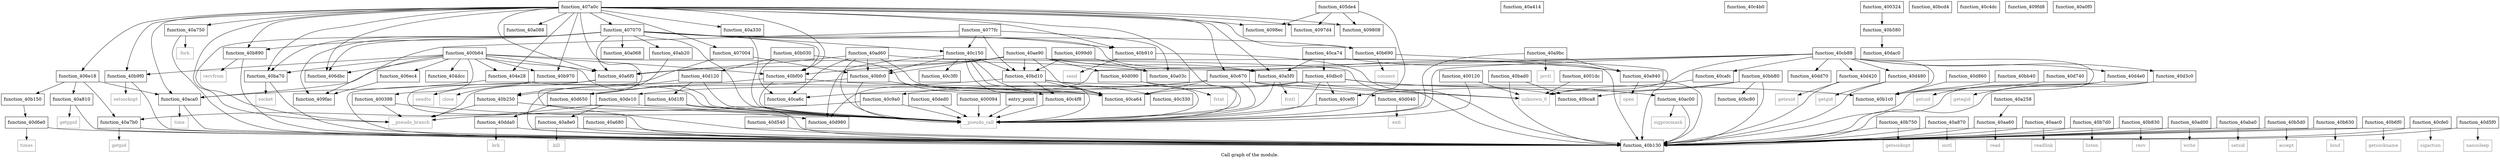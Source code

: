 digraph "Call graph of the module." {
  label="Call graph of the module.";
  node [shape=record];

  Node_function_40a6f0 [label="{function_40a6f0}"];
  Node_function_40a750 [label="{function_40a750}"];
  Node_function_40c3f0 [label="{function_40c3f0}"];
  Node_function_40b970 [label="{function_40b970}"];
  Node_function_40ac00 [label="{function_40ac00}"];
  Node_function_40b750 [label="{function_40b750}"];
  Node_function_40a7b0 [label="{function_40a7b0}"];
  Node_function_40a810 [label="{function_40a810}"];
  Node_function_40b130 [label="{function_40b130}"];
  Node_function_40a870 [label="{function_40a870}"];
  Node_function_40c150 [label="{function_40c150}"];
  Node_function_40a8e0 [label="{function_40a8e0}"];
  Node_function_40a940 [label="{function_40a940}"];
  Node_function_40a9bc [label="{function_40a9bc}"];
  Node_function_40aa60 [label="{function_40aa60}"];
  Node_function_40bd10 [label="{function_40bd10}"];
  Node_function_40aac0 [label="{function_40aac0}"];
  Node_function_40a414 [label="{function_40a414}"];
  Node_function_40a680 [label="{function_40a680}"];
  Node_function_40b030 [label="{function_40b030}"];
  Node_function_40a5f0 [label="{function_40a5f0}"];
  Node_function_40b150 [label="{function_40b150}"];
  Node_function_40b1c0 [label="{function_40b1c0}"];
  Node_function_40aca0 [label="{function_40aca0}"];
  Node_function_40ab20 [label="{function_40ab20}"];
  Node_function_40b7d0 [label="{function_40b7d0}"];
  Node_function_40b830 [label="{function_40b830}"];
  Node_function_40b9f0 [label="{function_40b9f0}"];
  Node_function_40c4b0 [label="{function_40c4b0}"];
  Node_function_40b250 [label="{function_40b250}"];
  Node_function_40ad00 [label="{function_40ad00}"];
  Node_function_40aba0 [label="{function_40aba0}"];
  Node_function_40b890 [label="{function_40b890}"];
  Node_function_40b580 [label="{function_40b580}"];
  Node_function_40ba70 [label="{function_40ba70}"];
  Node_function_40ad60 [label="{function_40ad60}"];
  Node_function_40bf00 [label="{function_40bf00}"];
  Node_function_40b910 [label="{function_40b910}"];
  Node_function_40ae90 [label="{function_40ae90}"];
  Node_function_40bad0 [label="{function_40bad0}"];
  Node_function_40b5d0 [label="{function_40b5d0}"];
  Node_function_40bb40 [label="{function_40bb40}"];
  Node_function_40bb80 [label="{function_40bb80}"];
  Node_function_40b630 [label="{function_40b630}"];
  Node_function_40bc80 [label="{function_40bc80}"];
  Node_function_40c330 [label="{function_40c330}"];
  Node_function_40b690 [label="{function_40b690}"];
  Node_function_40bca8 [label="{function_40bca8}"];
  Node_function_40bcd4 [label="{function_40bcd4}"];
  Node_function_40b6f0 [label="{function_40b6f0}"];
  Node_function_40cafc [label="{function_40cafc}"];
  Node_function_40cb88 [label="{function_40cb88}"];
  Node_function_40cef0 [label="{function_40cef0}"];
  Node_function_40c9a0 [label="{function_40c9a0}"];
  Node_function_40ca64 [label="{function_40ca64}"];
  Node_function_40ca6c [label="{function_40ca6c}"];
  Node_function_40ca74 [label="{function_40ca74}"];
  Node_function_40bfc0 [label="{function_40bfc0}"];
  Node_function_40c4dc [label="{function_40c4dc}"];
  Node_function_40c4f8 [label="{function_40c4f8}"];
  Node_function_40c670 [label="{function_40c670}"];
  Node_getuid [color="gray50", fontcolor="gray50", label="{getuid}"];
  Node_nanosleep [color="gray50", fontcolor="gray50", label="{nanosleep}"];
  Node_times [color="gray50", fontcolor="gray50", label="{times}"];
  Node_brk [color="gray50", fontcolor="gray50", label="{brk}"];
  Node_function_40cfe0 [label="{function_40cfe0}"];
  Node_function_40d040 [label="{function_40d040}"];
  Node_function_40d090 [label="{function_40d090}"];
  Node_function_40d120 [label="{function_40d120}"];
  Node_function_40d1f0 [label="{function_40d1f0}"];
  Node_function_40d3c0 [label="{function_40d3c0}"];
  Node_function_40d420 [label="{function_40d420}"];
  Node_function_40d480 [label="{function_40d480}"];
  Node_function_40d4e0 [label="{function_40d4e0}"];
  Node_function_40d540 [label="{function_40d540}"];
  Node_function_40d5f0 [label="{function_40d5f0}"];
  Node_function_40d650 [label="{function_40d650}"];
  Node_function_40d6e0 [label="{function_40d6e0}"];
  Node_function_40d740 [label="{function_40d740}"];
  Node_function_40d860 [label="{function_40d860}"];
  Node_function_40d980 [label="{function_40d980}"];
  Node_function_40dac0 [label="{function_40dac0}"];
  Node_function_40dbc0 [label="{function_40dbc0}"];
  Node_function_40dd70 [label="{function_40dd70}"];
  Node_function_40dda0 [label="{function_40dda0}"];
  Node_function_40de10 [label="{function_40de10}"];
  Node_function_40ded0 [label="{function_40ded0}"];
  Node_unknown_0 [color="gray50", fontcolor="gray50", label="{unknown_0}"];
  Node_fcntl [color="gray50", fontcolor="gray50", label="{fcntl}"];
  Node_close [color="gray50", fontcolor="gray50", label="{close}"];
  Node_fork [color="gray50", fontcolor="gray50", label="{fork}"];
  Node_getpid [color="gray50", fontcolor="gray50", label="{getpid}"];
  Node_getppid [color="gray50", fontcolor="gray50", label="{getppid}"];
  Node_ioctl [color="gray50", fontcolor="gray50", label="{ioctl}"];
  Node_kill [color="gray50", fontcolor="gray50", label="{kill}"];
  Node_open [color="gray50", fontcolor="gray50", label="{open}"];
  Node_prctl [color="gray50", fontcolor="gray50", label="{prctl}"];
  Node_read [color="gray50", fontcolor="gray50", label="{read}"];
  Node_readlink [color="gray50", fontcolor="gray50", label="{readlink}"];
  Node_setsid [color="gray50", fontcolor="gray50", label="{setsid}"];
  Node_sigprocmask [color="gray50", fontcolor="gray50", label="{sigprocmask}"];
  Node_time [color="gray50", fontcolor="gray50", label="{time}"];
  Node_write [color="gray50", fontcolor="gray50", label="{write}"];
  Node_accept [color="gray50", fontcolor="gray50", label="{accept}"];
  Node_bind [color="gray50", fontcolor="gray50", label="{bind}"];
  Node_connect [color="gray50", fontcolor="gray50", label="{connect}"];
  Node_getsockname [color="gray50", fontcolor="gray50", label="{getsockname}"];
  Node_getsockopt [color="gray50", fontcolor="gray50", label="{getsockopt}"];
  Node_listen [color="gray50", fontcolor="gray50", label="{listen}"];
  Node_recv [color="gray50", fontcolor="gray50", label="{recv}"];
  Node_recvfrom [color="gray50", fontcolor="gray50", label="{recvfrom}"];
  Node_send [color="gray50", fontcolor="gray50", label="{send}"];
  Node_sendto [color="gray50", fontcolor="gray50", label="{sendto}"];
  Node_setsockopt [color="gray50", fontcolor="gray50", label="{setsockopt}"];
  Node_socket [color="gray50", fontcolor="gray50", label="{socket}"];
  Node_sigaction [color="gray50", fontcolor="gray50", label="{sigaction}"];
  Node_exit [color="gray50", fontcolor="gray50", label="{exit}"];
  Node_fstat [color="gray50", fontcolor="gray50", label="{fstat}"];
  Node_getegid [color="gray50", fontcolor="gray50", label="{getegid}"];
  Node_geteuid [color="gray50", fontcolor="gray50", label="{geteuid}"];
  Node_getgid [color="gray50", fontcolor="gray50", label="{getgid}"];
  Node___pseudo_call [color="gray50", fontcolor="gray50", label="{__pseudo_call}"];
  Node___pseudo_branch [color="gray50", fontcolor="gray50", label="{__pseudo_branch}"];
  Node_function_400094 [label="{function_400094}"];
  Node_function_400120 [label="{function_400120}"];
  Node_function_4001dc [label="{function_4001dc}"];
  Node_entry_point [label="{entry_point}"];
  Node_function_400324 [label="{function_400324}"];
  Node_function_400398 [label="{function_400398}"];
  Node_function_400b64 [label="{function_400b64}"];
  Node_function_404dcc [label="{function_404dcc}"];
  Node_function_404e28 [label="{function_404e28}"];
  Node_function_405de4 [label="{function_405de4}"];
  Node_function_406dbc [label="{function_406dbc}"];
  Node_function_406e18 [label="{function_406e18}"];
  Node_function_406ec4 [label="{function_406ec4}"];
  Node_function_407004 [label="{function_407004}"];
  Node_function_407070 [label="{function_407070}"];
  Node_function_4077fc [label="{function_4077fc}"];
  Node_function_407a0c [label="{function_407a0c}"];
  Node_function_4097d4 [label="{function_4097d4}"];
  Node_function_409808 [label="{function_409808}"];
  Node_function_4098ec [label="{function_4098ec}"];
  Node_function_4099d0 [label="{function_4099d0}"];
  Node_function_409fac [label="{function_409fac}"];
  Node_function_409fd8 [label="{function_409fd8}"];
  Node_function_40a03c [label="{function_40a03c}"];
  Node_function_40a068 [label="{function_40a068}"];
  Node_function_40a088 [label="{function_40a088}"];
  Node_function_40a0f0 [label="{function_40a0f0}"];
  Node_function_40a258 [label="{function_40a258}"];
  Node_function_40a330 [label="{function_40a330}"];
  Node_function_40a6f0 -> Node_function_40b130;
  Node_function_40a6f0 -> Node_close;
  Node_function_40a750 -> Node_function_40b130;
  Node_function_40a750 -> Node_fork;
  Node_function_40b970 -> Node_function_40b130;
  Node_function_40b970 -> Node_sendto;
  Node_function_40ac00 -> Node_function_40b130;
  Node_function_40ac00 -> Node_sigprocmask;
  Node_function_40b750 -> Node_function_40b130;
  Node_function_40b750 -> Node_getsockopt;
  Node_function_40a7b0 -> Node_function_40b130;
  Node_function_40a7b0 -> Node_getpid;
  Node_function_40a810 -> Node_function_40b130;
  Node_function_40a810 -> Node_getppid;
  Node_function_40a870 -> Node_function_40b130;
  Node_function_40a870 -> Node_ioctl;
  Node_function_40c150 -> Node_function_40c3f0;
  Node_function_40c150 -> Node_function_40bd10;
  Node_function_40c150 -> Node_function_40ca64;
  Node_function_40c150 -> Node_function_40bfc0;
  Node_function_40c150 -> Node_function_40c4f8;
  Node_function_40c150 -> Node_function_40d980;
  Node_function_40c150 -> Node___pseudo_call;
  Node_function_40a8e0 -> Node_function_40b130;
  Node_function_40a8e0 -> Node_kill;
  Node_function_40a940 -> Node_function_40b130;
  Node_function_40a940 -> Node_open;
  Node_function_40a9bc -> Node_function_40a940;
  Node_function_40a9bc -> Node_prctl;
  Node_function_40a9bc -> Node___pseudo_call;
  Node_function_40aa60 -> Node_function_40b130;
  Node_function_40aa60 -> Node_read;
  Node_function_40bd10 -> Node_function_40c330;
  Node_function_40bd10 -> Node_function_40ca64;
  Node_function_40bd10 -> Node_function_40c4f8;
  Node_function_40bd10 -> Node_function_40d650;
  Node_function_40bd10 -> Node___pseudo_call;
  Node_function_40aac0 -> Node_function_40b130;
  Node_function_40aac0 -> Node_readlink;
  Node_function_40a680 -> Node_function_40b130;
  Node_function_40b030 -> Node_function_40ca64;
  Node_function_40b030 -> Node_function_40ca6c;
  Node_function_40b030 -> Node_function_40d120;
  Node_function_40a5f0 -> Node_unknown_0;
  Node_function_40a5f0 -> Node_fcntl;
  Node_function_40a5f0 -> Node___pseudo_call;
  Node_function_40b150 -> Node_function_40d6e0;
  Node_function_40aca0 -> Node_function_40b130;
  Node_function_40aca0 -> Node_time;
  Node_function_40ab20 -> Node_function_40b130;
  Node_function_40b7d0 -> Node_function_40b130;
  Node_function_40b7d0 -> Node_listen;
  Node_function_40b830 -> Node_function_40b130;
  Node_function_40b830 -> Node_recv;
  Node_function_40b9f0 -> Node_function_40b130;
  Node_function_40b9f0 -> Node_setsockopt;
  Node_function_40b250 -> Node_function_40d980;
  Node_function_40b250 -> Node___pseudo_branch;
  Node_function_40ad00 -> Node_function_40b130;
  Node_function_40ad00 -> Node_write;
  Node_function_40aba0 -> Node_function_40b130;
  Node_function_40aba0 -> Node_setsid;
  Node_function_40b890 -> Node_function_40b130;
  Node_function_40b890 -> Node_recvfrom;
  Node_function_40b580 -> Node_function_40dac0;
  Node_function_40ba70 -> Node_function_40b130;
  Node_function_40ba70 -> Node_socket;
  Node_function_40ad60 -> Node_function_40a6f0;
  Node_function_40ad60 -> Node_function_40b130;
  Node_function_40ad60 -> Node_function_40ca64;
  Node_function_40ad60 -> Node_function_40ca6c;
  Node_function_40ad60 -> Node_function_40bfc0;
  Node_function_40ad60 -> Node___pseudo_call;
  Node_function_40bf00 -> Node_function_40b130;
  Node_function_40bf00 -> Node_function_40b1c0;
  Node_function_40bf00 -> Node___pseudo_call;
  Node_function_40b910 -> Node_function_40b130;
  Node_function_40b910 -> Node_send;
  Node_function_40ae90 -> Node_function_40a6f0;
  Node_function_40ae90 -> Node_function_40b130;
  Node_function_40ae90 -> Node_function_40a940;
  Node_function_40ae90 -> Node_function_40bd10;
  Node_function_40ae90 -> Node_function_40a5f0;
  Node_function_40ae90 -> Node_function_40bf00;
  Node_function_40ae90 -> Node_function_40ca64;
  Node_function_40ae90 -> Node_function_40bfc0;
  Node_function_40ae90 -> Node_function_40d090;
  Node_function_40bad0 -> Node_function_40b130;
  Node_function_40bad0 -> Node_function_40bca8;
  Node_function_40b5d0 -> Node_function_40b130;
  Node_function_40b5d0 -> Node_accept;
  Node_function_40bb40 -> Node_function_40b1c0;
  Node_function_40bb80 -> Node_function_40b130;
  Node_function_40bb80 -> Node_function_40bc80;
  Node_function_40bb80 -> Node_function_40bca8;
  Node_function_40bb80 -> Node_function_40cef0;
  Node_function_40b630 -> Node_function_40b130;
  Node_function_40b630 -> Node_bind;
  Node_function_40b690 -> Node_function_40b130;
  Node_function_40b690 -> Node_connect;
  Node_function_40b6f0 -> Node_function_40b130;
  Node_function_40b6f0 -> Node_getsockname;
  Node_function_40cafc -> Node_unknown_0;
  Node_function_40cb88 -> Node_function_40b130;
  Node_function_40cb88 -> Node_function_40b1c0;
  Node_function_40cb88 -> Node_function_40cafc;
  Node_function_40cb88 -> Node_function_40c670;
  Node_function_40cb88 -> Node_function_40d3c0;
  Node_function_40cb88 -> Node_function_40d420;
  Node_function_40cb88 -> Node_function_40d480;
  Node_function_40cb88 -> Node_function_40d4e0;
  Node_function_40cb88 -> Node_function_40d980;
  Node_function_40cb88 -> Node_function_40dd70;
  Node_function_40cb88 -> Node_unknown_0;
  Node_function_40cb88 -> Node___pseudo_call;
  Node_function_40cef0 -> Node___pseudo_call;
  Node_function_40c9a0 -> Node___pseudo_call;
  Node_function_40c9a0 -> Node___pseudo_branch;
  Node_function_40ca74 -> Node_function_40a940;
  Node_function_40ca74 -> Node_function_40a5f0;
  Node_function_40ca74 -> Node_function_40dbc0;
  Node_function_40bfc0 -> Node_function_40ca64;
  Node_function_40bfc0 -> Node_function_40c4f8;
  Node_function_40bfc0 -> Node_function_40d650;
  Node_function_40bfc0 -> Node___pseudo_call;
  Node_function_40c4f8 -> Node___pseudo_call;
  Node_function_40c670 -> Node_function_40c9a0;
  Node_function_40c670 -> Node_function_40ca64;
  Node_function_40c670 -> Node_function_40ca6c;
  Node_function_40c670 -> Node_function_40d040;
  Node_function_40c670 -> Node_unknown_0;
  Node_function_40c670 -> Node___pseudo_call;
  Node_function_40cfe0 -> Node_function_40b130;
  Node_function_40cfe0 -> Node_sigaction;
  Node_function_40d040 -> Node_exit;
  Node_function_40d090 -> Node_fstat;
  Node_function_40d090 -> Node___pseudo_call;
  Node_function_40d120 -> Node_function_40b250;
  Node_function_40d120 -> Node_function_40d1f0;
  Node_function_40d120 -> Node___pseudo_call;
  Node_function_40d1f0 -> Node_function_40b130;
  Node_function_40d1f0 -> Node___pseudo_call;
  Node_function_40d3c0 -> Node_function_40b130;
  Node_function_40d3c0 -> Node_getegid;
  Node_function_40d420 -> Node_function_40b130;
  Node_function_40d420 -> Node_geteuid;
  Node_function_40d480 -> Node_function_40b130;
  Node_function_40d480 -> Node_getgid;
  Node_function_40d4e0 -> Node_function_40b130;
  Node_function_40d4e0 -> Node_getuid;
  Node_function_40d540 -> Node_function_40b130;
  Node_function_40d5f0 -> Node_function_40b130;
  Node_function_40d5f0 -> Node_nanosleep;
  Node_function_40d650 -> Node_function_40dda0;
  Node_function_40d650 -> Node___pseudo_call;
  Node_function_40d6e0 -> Node_function_40b130;
  Node_function_40d6e0 -> Node_times;
  Node_function_40d740 -> Node_function_40b1c0;
  Node_function_40d860 -> Node_function_40b1c0;
  Node_function_40dbc0 -> Node_function_40ac00;
  Node_function_40dbc0 -> Node_function_40bca8;
  Node_function_40dbc0 -> Node_function_40cef0;
  Node_function_40dbc0 -> Node_function_40ca64;
  Node_function_40dbc0 -> Node_function_40de10;
  Node_function_40dbc0 -> Node___pseudo_call;
  Node_function_40dda0 -> Node_function_40b130;
  Node_function_40dda0 -> Node_brk;
  Node_function_40de10 -> Node_function_40a7b0;
  Node_function_40de10 -> Node_function_40a8e0;
  Node_function_40de10 -> Node___pseudo_call;
  Node_function_40ded0 -> Node___pseudo_call;
  Node_function_400094 -> Node___pseudo_call;
  Node_function_400120 -> Node_unknown_0;
  Node_function_400120 -> Node___pseudo_call;
  Node_function_4001dc -> Node_unknown_0;
  Node_entry_point -> Node___pseudo_call;
  Node_function_400324 -> Node_function_40b580;
  Node_function_400398 -> Node___pseudo_call;
  Node_function_400398 -> Node___pseudo_branch;
  Node_function_400b64 -> Node_function_40a6f0;
  Node_function_400b64 -> Node_function_40b970;
  Node_function_400b64 -> Node_function_40aca0;
  Node_function_400b64 -> Node_function_40b9f0;
  Node_function_400b64 -> Node_function_40ba70;
  Node_function_400b64 -> Node_function_40bf00;
  Node_function_400b64 -> Node___pseudo_call;
  Node_function_400b64 -> Node_function_400398;
  Node_function_400b64 -> Node_function_404dcc;
  Node_function_400b64 -> Node_function_404e28;
  Node_function_400b64 -> Node_function_406dbc;
  Node_function_400b64 -> Node_function_406ec4;
  Node_function_400b64 -> Node_function_40a03c;
  Node_function_404e28 -> Node_function_40aca0;
  Node_function_404e28 -> Node___pseudo_call;
  Node_function_405de4 -> Node___pseudo_call;
  Node_function_405de4 -> Node_function_4097d4;
  Node_function_405de4 -> Node_function_409808;
  Node_function_405de4 -> Node_function_4098ec;
  Node_function_406e18 -> Node_function_40a7b0;
  Node_function_406e18 -> Node_function_40a810;
  Node_function_406e18 -> Node_function_40b150;
  Node_function_406e18 -> Node_function_40aca0;
  Node_function_406ec4 -> Node_function_409fac;
  Node_function_407004 -> Node_function_40bfc0;
  Node_function_407004 -> Node___pseudo_branch;
  Node_function_407070 -> Node_function_40a6f0;
  Node_function_407070 -> Node_function_40c150;
  Node_function_407070 -> Node_function_40a5f0;
  Node_function_407070 -> Node_function_40ab20;
  Node_function_407070 -> Node_function_40b890;
  Node_function_407070 -> Node_function_40ba70;
  Node_function_407070 -> Node_function_40bf00;
  Node_function_407070 -> Node_function_40b910;
  Node_function_407070 -> Node_function_40b690;
  Node_function_407070 -> Node___pseudo_call;
  Node_function_407070 -> Node___pseudo_branch;
  Node_function_407070 -> Node_function_406dbc;
  Node_function_407070 -> Node_function_409fac;
  Node_function_407070 -> Node_function_40a068;
  Node_function_4077fc -> Node_function_40c150;
  Node_function_4077fc -> Node_function_40bd10;
  Node_function_4077fc -> Node_function_409fac;
  Node_function_4077fc -> Node_function_40a03c;
  Node_function_407a0c -> Node_function_40a6f0;
  Node_function_407a0c -> Node_function_40a750;
  Node_function_407a0c -> Node_function_40b970;
  Node_function_407a0c -> Node_function_40a5f0;
  Node_function_407a0c -> Node_function_40aca0;
  Node_function_407a0c -> Node_function_40b9f0;
  Node_function_407a0c -> Node_function_40b250;
  Node_function_407a0c -> Node_function_40b890;
  Node_function_407a0c -> Node_function_40ba70;
  Node_function_407a0c -> Node_function_40bf00;
  Node_function_407a0c -> Node_function_40b910;
  Node_function_407a0c -> Node_function_40b690;
  Node_function_407a0c -> Node_function_40c670;
  Node_function_407a0c -> Node___pseudo_call;
  Node_function_407a0c -> Node___pseudo_branch;
  Node_function_407a0c -> Node_function_404e28;
  Node_function_407a0c -> Node_function_406dbc;
  Node_function_407a0c -> Node_function_406e18;
  Node_function_407a0c -> Node_function_407004;
  Node_function_407a0c -> Node_function_407070;
  Node_function_407a0c -> Node_function_4097d4;
  Node_function_407a0c -> Node_function_409808;
  Node_function_407a0c -> Node_function_4098ec;
  Node_function_407a0c -> Node_function_40a088;
  Node_function_407a0c -> Node_function_40a330;
  Node_function_4099d0 -> Node_function_40bd10;
  Node_function_4099d0 -> Node_function_40a03c;
  Node_function_40a258 -> Node_function_40aa60;
  Node_function_40a330 -> Node___pseudo_call;
}
